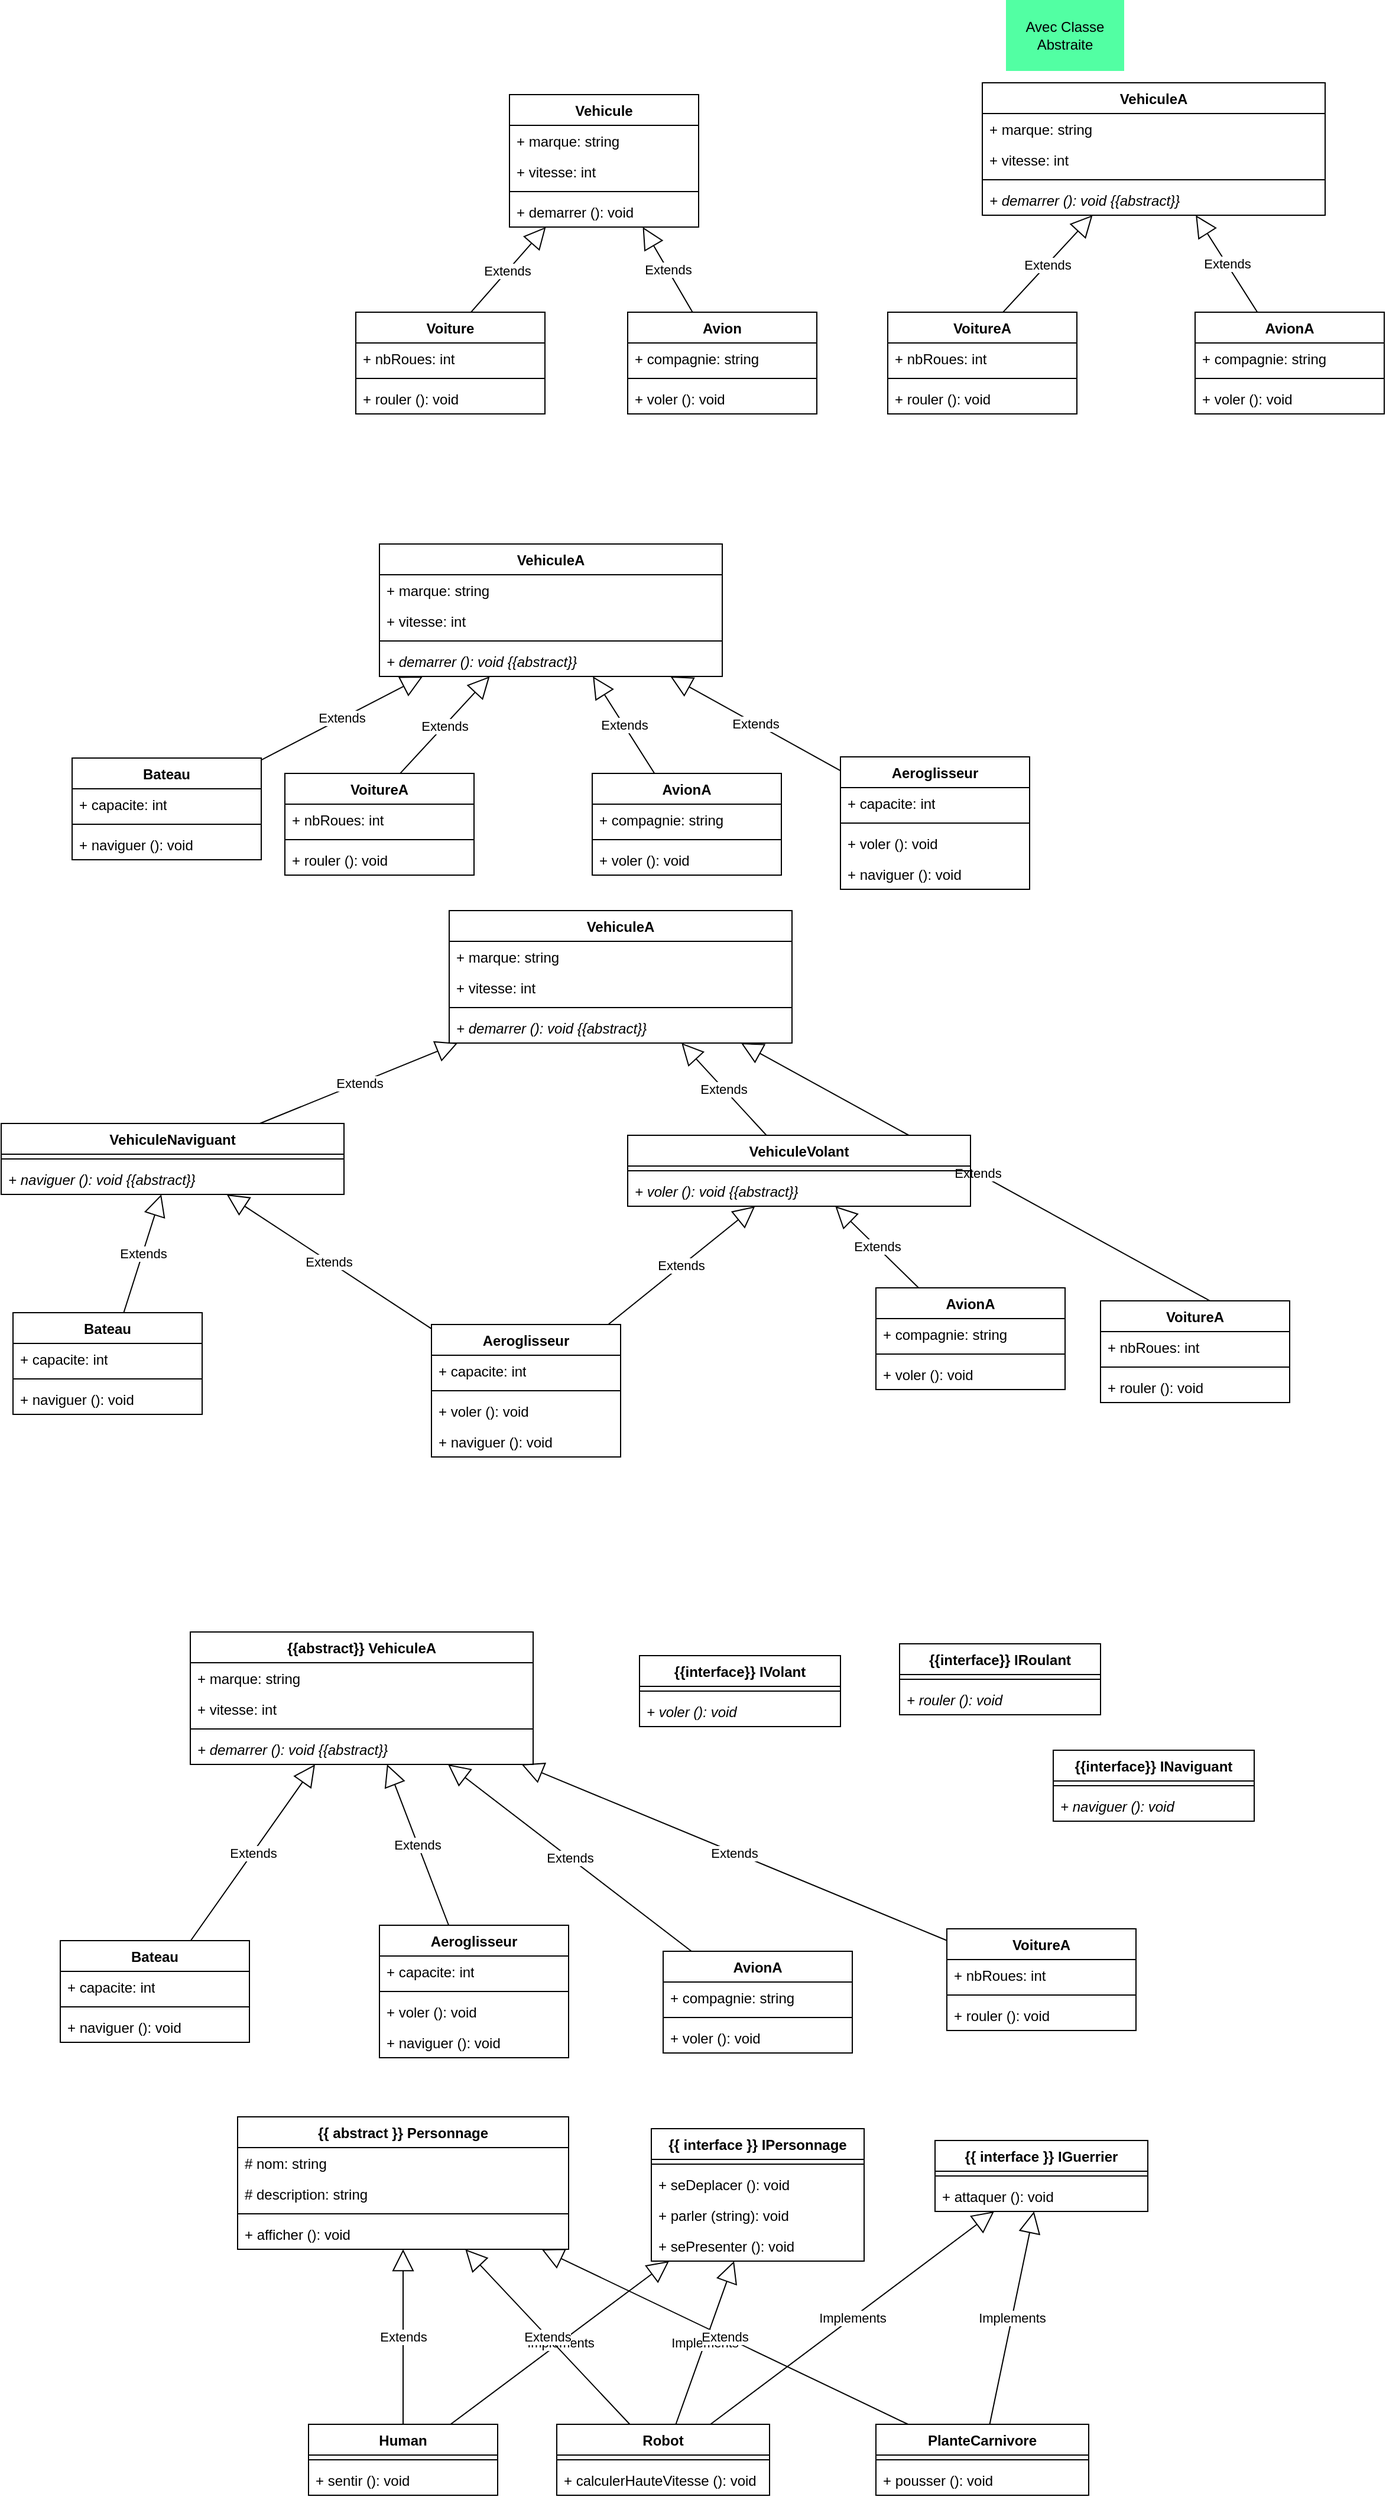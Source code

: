 <mxfile version="28.0.6">
  <diagram name="Page-1" id="kt9YlVjWpFSXIHvdSto-">
    <mxGraphModel dx="1536" dy="427" grid="1" gridSize="10" guides="1" tooltips="1" connect="1" arrows="1" fold="1" page="1" pageScale="1" pageWidth="827" pageHeight="1169" math="0" shadow="0">
      <root>
        <mxCell id="0" />
        <mxCell id="1" parent="0" />
        <mxCell id="r2b0HWgvFtkuAWB9tbZr-7" value="Vehicule" style="swimlane;fontStyle=1;align=center;verticalAlign=top;childLayout=stackLayout;horizontal=1;startSize=26;horizontalStack=0;resizeParent=1;resizeParentMax=0;resizeLast=0;collapsible=1;marginBottom=0;whiteSpace=wrap;html=1;" parent="1" vertex="1">
          <mxGeometry x="320" y="160" width="160" height="112" as="geometry" />
        </mxCell>
        <mxCell id="r2b0HWgvFtkuAWB9tbZr-8" value="+ marque: string" style="text;strokeColor=none;fillColor=none;align=left;verticalAlign=top;spacingLeft=4;spacingRight=4;overflow=hidden;rotatable=0;points=[[0,0.5],[1,0.5]];portConstraint=eastwest;whiteSpace=wrap;html=1;" parent="r2b0HWgvFtkuAWB9tbZr-7" vertex="1">
          <mxGeometry y="26" width="160" height="26" as="geometry" />
        </mxCell>
        <mxCell id="r2b0HWgvFtkuAWB9tbZr-9" value="+ vitesse: int" style="text;strokeColor=none;fillColor=none;align=left;verticalAlign=top;spacingLeft=4;spacingRight=4;overflow=hidden;rotatable=0;points=[[0,0.5],[1,0.5]];portConstraint=eastwest;whiteSpace=wrap;html=1;" parent="r2b0HWgvFtkuAWB9tbZr-7" vertex="1">
          <mxGeometry y="52" width="160" height="26" as="geometry" />
        </mxCell>
        <mxCell id="r2b0HWgvFtkuAWB9tbZr-10" value="" style="line;strokeWidth=1;fillColor=none;align=left;verticalAlign=middle;spacingTop=-1;spacingLeft=3;spacingRight=3;rotatable=0;labelPosition=right;points=[];portConstraint=eastwest;strokeColor=inherit;" parent="r2b0HWgvFtkuAWB9tbZr-7" vertex="1">
          <mxGeometry y="78" width="160" height="8" as="geometry" />
        </mxCell>
        <mxCell id="r2b0HWgvFtkuAWB9tbZr-11" value="+ demarrer (): void" style="text;strokeColor=none;fillColor=none;align=left;verticalAlign=top;spacingLeft=4;spacingRight=4;overflow=hidden;rotatable=0;points=[[0,0.5],[1,0.5]];portConstraint=eastwest;whiteSpace=wrap;html=1;" parent="r2b0HWgvFtkuAWB9tbZr-7" vertex="1">
          <mxGeometry y="86" width="160" height="26" as="geometry" />
        </mxCell>
        <mxCell id="r2b0HWgvFtkuAWB9tbZr-13" value="Extends" style="endArrow=block;endSize=16;endFill=0;html=1;rounded=0;exitX=0.599;exitY=0.021;exitDx=0;exitDy=0;exitPerimeter=0;" parent="1" source="r2b0HWgvFtkuAWB9tbZr-22" target="r2b0HWgvFtkuAWB9tbZr-7" edge="1">
          <mxGeometry width="160" relative="1" as="geometry">
            <mxPoint x="278.641" y="370.0" as="sourcePoint" />
            <mxPoint x="460" y="290" as="targetPoint" />
          </mxGeometry>
        </mxCell>
        <mxCell id="r2b0HWgvFtkuAWB9tbZr-14" value="Extends" style="endArrow=block;endSize=16;endFill=0;html=1;rounded=0;" parent="1" source="r2b0HWgvFtkuAWB9tbZr-27" target="r2b0HWgvFtkuAWB9tbZr-7" edge="1">
          <mxGeometry width="160" relative="1" as="geometry">
            <mxPoint x="492.065" y="370.0" as="sourcePoint" />
            <mxPoint x="400" y="290" as="targetPoint" />
          </mxGeometry>
        </mxCell>
        <mxCell id="r2b0HWgvFtkuAWB9tbZr-22" value="Voiture" style="swimlane;fontStyle=1;align=center;verticalAlign=top;childLayout=stackLayout;horizontal=1;startSize=26;horizontalStack=0;resizeParent=1;resizeParentMax=0;resizeLast=0;collapsible=1;marginBottom=0;whiteSpace=wrap;html=1;" parent="1" vertex="1">
          <mxGeometry x="190" y="344" width="160" height="86" as="geometry" />
        </mxCell>
        <mxCell id="r2b0HWgvFtkuAWB9tbZr-23" value="+ nbRoues: int" style="text;strokeColor=none;fillColor=none;align=left;verticalAlign=top;spacingLeft=4;spacingRight=4;overflow=hidden;rotatable=0;points=[[0,0.5],[1,0.5]];portConstraint=eastwest;whiteSpace=wrap;html=1;" parent="r2b0HWgvFtkuAWB9tbZr-22" vertex="1">
          <mxGeometry y="26" width="160" height="26" as="geometry" />
        </mxCell>
        <mxCell id="r2b0HWgvFtkuAWB9tbZr-25" value="" style="line;strokeWidth=1;fillColor=none;align=left;verticalAlign=middle;spacingTop=-1;spacingLeft=3;spacingRight=3;rotatable=0;labelPosition=right;points=[];portConstraint=eastwest;strokeColor=inherit;" parent="r2b0HWgvFtkuAWB9tbZr-22" vertex="1">
          <mxGeometry y="52" width="160" height="8" as="geometry" />
        </mxCell>
        <mxCell id="r2b0HWgvFtkuAWB9tbZr-26" value="+ rouler (): void" style="text;strokeColor=none;fillColor=none;align=left;verticalAlign=top;spacingLeft=4;spacingRight=4;overflow=hidden;rotatable=0;points=[[0,0.5],[1,0.5]];portConstraint=eastwest;whiteSpace=wrap;html=1;" parent="r2b0HWgvFtkuAWB9tbZr-22" vertex="1">
          <mxGeometry y="60" width="160" height="26" as="geometry" />
        </mxCell>
        <mxCell id="r2b0HWgvFtkuAWB9tbZr-27" value="Avion" style="swimlane;fontStyle=1;align=center;verticalAlign=top;childLayout=stackLayout;horizontal=1;startSize=26;horizontalStack=0;resizeParent=1;resizeParentMax=0;resizeLast=0;collapsible=1;marginBottom=0;whiteSpace=wrap;html=1;" parent="1" vertex="1">
          <mxGeometry x="420" y="344" width="160" height="86" as="geometry" />
        </mxCell>
        <mxCell id="r2b0HWgvFtkuAWB9tbZr-28" value="+ compagnie: string" style="text;strokeColor=none;fillColor=none;align=left;verticalAlign=top;spacingLeft=4;spacingRight=4;overflow=hidden;rotatable=0;points=[[0,0.5],[1,0.5]];portConstraint=eastwest;whiteSpace=wrap;html=1;" parent="r2b0HWgvFtkuAWB9tbZr-27" vertex="1">
          <mxGeometry y="26" width="160" height="26" as="geometry" />
        </mxCell>
        <mxCell id="r2b0HWgvFtkuAWB9tbZr-29" value="" style="line;strokeWidth=1;fillColor=none;align=left;verticalAlign=middle;spacingTop=-1;spacingLeft=3;spacingRight=3;rotatable=0;labelPosition=right;points=[];portConstraint=eastwest;strokeColor=inherit;" parent="r2b0HWgvFtkuAWB9tbZr-27" vertex="1">
          <mxGeometry y="52" width="160" height="8" as="geometry" />
        </mxCell>
        <mxCell id="r2b0HWgvFtkuAWB9tbZr-30" value="+ voler (): void" style="text;strokeColor=none;fillColor=none;align=left;verticalAlign=top;spacingLeft=4;spacingRight=4;overflow=hidden;rotatable=0;points=[[0,0.5],[1,0.5]];portConstraint=eastwest;whiteSpace=wrap;html=1;" parent="r2b0HWgvFtkuAWB9tbZr-27" vertex="1">
          <mxGeometry y="60" width="160" height="26" as="geometry" />
        </mxCell>
        <mxCell id="2" value="VehiculeA&lt;br&gt;" style="swimlane;fontStyle=1;align=center;verticalAlign=top;childLayout=stackLayout;horizontal=1;startSize=26;horizontalStack=0;resizeParent=1;resizeParentMax=0;resizeLast=0;collapsible=1;marginBottom=0;whiteSpace=wrap;html=1;" parent="1" vertex="1">
          <mxGeometry x="720" y="150" width="290" height="112" as="geometry" />
        </mxCell>
        <mxCell id="3" value="+ marque: string" style="text;strokeColor=none;fillColor=none;align=left;verticalAlign=top;spacingLeft=4;spacingRight=4;overflow=hidden;rotatable=0;points=[[0,0.5],[1,0.5]];portConstraint=eastwest;whiteSpace=wrap;html=1;" parent="2" vertex="1">
          <mxGeometry y="26" width="290" height="26" as="geometry" />
        </mxCell>
        <mxCell id="4" value="+ vitesse: int" style="text;strokeColor=none;fillColor=none;align=left;verticalAlign=top;spacingLeft=4;spacingRight=4;overflow=hidden;rotatable=0;points=[[0,0.5],[1,0.5]];portConstraint=eastwest;whiteSpace=wrap;html=1;" parent="2" vertex="1">
          <mxGeometry y="52" width="290" height="26" as="geometry" />
        </mxCell>
        <mxCell id="5" value="" style="line;strokeWidth=1;fillColor=none;align=left;verticalAlign=middle;spacingTop=-1;spacingLeft=3;spacingRight=3;rotatable=0;labelPosition=right;points=[];portConstraint=eastwest;strokeColor=inherit;" parent="2" vertex="1">
          <mxGeometry y="78" width="290" height="8" as="geometry" />
        </mxCell>
        <mxCell id="6" value="+ demarrer (): void {{abstract}}" style="text;strokeColor=none;fillColor=none;align=left;verticalAlign=top;spacingLeft=4;spacingRight=4;overflow=hidden;rotatable=0;points=[[0,0.5],[1,0.5]];portConstraint=eastwest;whiteSpace=wrap;html=1;fontStyle=2" parent="2" vertex="1">
          <mxGeometry y="86" width="290" height="26" as="geometry" />
        </mxCell>
        <mxCell id="7" value="Extends" style="endArrow=block;endSize=16;endFill=0;html=1;rounded=0;exitX=0.599;exitY=0.021;exitDx=0;exitDy=0;exitPerimeter=0;" parent="1" source="9" target="2" edge="1">
          <mxGeometry width="160" relative="1" as="geometry">
            <mxPoint x="688.641" y="390.0" as="sourcePoint" />
            <mxPoint x="870" y="310" as="targetPoint" />
          </mxGeometry>
        </mxCell>
        <mxCell id="8" value="Extends" style="endArrow=block;endSize=16;endFill=0;html=1;rounded=0;" parent="1" source="13" target="2" edge="1">
          <mxGeometry width="160" relative="1" as="geometry">
            <mxPoint x="902.065" y="390.0" as="sourcePoint" />
            <mxPoint x="810" y="310" as="targetPoint" />
          </mxGeometry>
        </mxCell>
        <mxCell id="9" value="VoitureA" style="swimlane;fontStyle=1;align=center;verticalAlign=top;childLayout=stackLayout;horizontal=1;startSize=26;horizontalStack=0;resizeParent=1;resizeParentMax=0;resizeLast=0;collapsible=1;marginBottom=0;whiteSpace=wrap;html=1;" parent="1" vertex="1">
          <mxGeometry x="640" y="344" width="160" height="86" as="geometry" />
        </mxCell>
        <mxCell id="10" value="+ nbRoues: int" style="text;strokeColor=none;fillColor=none;align=left;verticalAlign=top;spacingLeft=4;spacingRight=4;overflow=hidden;rotatable=0;points=[[0,0.5],[1,0.5]];portConstraint=eastwest;whiteSpace=wrap;html=1;" parent="9" vertex="1">
          <mxGeometry y="26" width="160" height="26" as="geometry" />
        </mxCell>
        <mxCell id="11" value="" style="line;strokeWidth=1;fillColor=none;align=left;verticalAlign=middle;spacingTop=-1;spacingLeft=3;spacingRight=3;rotatable=0;labelPosition=right;points=[];portConstraint=eastwest;strokeColor=inherit;" parent="9" vertex="1">
          <mxGeometry y="52" width="160" height="8" as="geometry" />
        </mxCell>
        <mxCell id="12" value="+ rouler (): void" style="text;strokeColor=none;fillColor=none;align=left;verticalAlign=top;spacingLeft=4;spacingRight=4;overflow=hidden;rotatable=0;points=[[0,0.5],[1,0.5]];portConstraint=eastwest;whiteSpace=wrap;html=1;" parent="9" vertex="1">
          <mxGeometry y="60" width="160" height="26" as="geometry" />
        </mxCell>
        <mxCell id="13" value="AvionA" style="swimlane;fontStyle=1;align=center;verticalAlign=top;childLayout=stackLayout;horizontal=1;startSize=26;horizontalStack=0;resizeParent=1;resizeParentMax=0;resizeLast=0;collapsible=1;marginBottom=0;whiteSpace=wrap;html=1;" parent="1" vertex="1">
          <mxGeometry x="900" y="344" width="160" height="86" as="geometry" />
        </mxCell>
        <mxCell id="14" value="+ compagnie: string" style="text;strokeColor=none;fillColor=none;align=left;verticalAlign=top;spacingLeft=4;spacingRight=4;overflow=hidden;rotatable=0;points=[[0,0.5],[1,0.5]];portConstraint=eastwest;whiteSpace=wrap;html=1;" parent="13" vertex="1">
          <mxGeometry y="26" width="160" height="26" as="geometry" />
        </mxCell>
        <mxCell id="15" value="" style="line;strokeWidth=1;fillColor=none;align=left;verticalAlign=middle;spacingTop=-1;spacingLeft=3;spacingRight=3;rotatable=0;labelPosition=right;points=[];portConstraint=eastwest;strokeColor=inherit;" parent="13" vertex="1">
          <mxGeometry y="52" width="160" height="8" as="geometry" />
        </mxCell>
        <mxCell id="16" value="+ voler (): void" style="text;strokeColor=none;fillColor=none;align=left;verticalAlign=top;spacingLeft=4;spacingRight=4;overflow=hidden;rotatable=0;points=[[0,0.5],[1,0.5]];portConstraint=eastwest;whiteSpace=wrap;html=1;" parent="13" vertex="1">
          <mxGeometry y="60" width="160" height="26" as="geometry" />
        </mxCell>
        <mxCell id="17" value="Avec Classe Abstraite" style="text;html=1;strokeColor=none;fillColor=#52FFA3;align=center;verticalAlign=middle;whiteSpace=wrap;rounded=0;" parent="1" vertex="1">
          <mxGeometry x="740" y="80" width="100" height="60" as="geometry" />
        </mxCell>
        <mxCell id="qhCREGFaOSZnYfBBAzlw-17" value="VehiculeA&lt;br&gt;" style="swimlane;fontStyle=1;align=center;verticalAlign=top;childLayout=stackLayout;horizontal=1;startSize=26;horizontalStack=0;resizeParent=1;resizeParentMax=0;resizeLast=0;collapsible=1;marginBottom=0;whiteSpace=wrap;html=1;" parent="1" vertex="1">
          <mxGeometry x="210" y="540" width="290" height="112" as="geometry" />
        </mxCell>
        <mxCell id="qhCREGFaOSZnYfBBAzlw-18" value="+ marque: string" style="text;strokeColor=none;fillColor=none;align=left;verticalAlign=top;spacingLeft=4;spacingRight=4;overflow=hidden;rotatable=0;points=[[0,0.5],[1,0.5]];portConstraint=eastwest;whiteSpace=wrap;html=1;" parent="qhCREGFaOSZnYfBBAzlw-17" vertex="1">
          <mxGeometry y="26" width="290" height="26" as="geometry" />
        </mxCell>
        <mxCell id="qhCREGFaOSZnYfBBAzlw-19" value="+ vitesse: int" style="text;strokeColor=none;fillColor=none;align=left;verticalAlign=top;spacingLeft=4;spacingRight=4;overflow=hidden;rotatable=0;points=[[0,0.5],[1,0.5]];portConstraint=eastwest;whiteSpace=wrap;html=1;" parent="qhCREGFaOSZnYfBBAzlw-17" vertex="1">
          <mxGeometry y="52" width="290" height="26" as="geometry" />
        </mxCell>
        <mxCell id="qhCREGFaOSZnYfBBAzlw-20" value="" style="line;strokeWidth=1;fillColor=none;align=left;verticalAlign=middle;spacingTop=-1;spacingLeft=3;spacingRight=3;rotatable=0;labelPosition=right;points=[];portConstraint=eastwest;strokeColor=inherit;" parent="qhCREGFaOSZnYfBBAzlw-17" vertex="1">
          <mxGeometry y="78" width="290" height="8" as="geometry" />
        </mxCell>
        <mxCell id="qhCREGFaOSZnYfBBAzlw-21" value="+ demarrer (): void {{abstract}}" style="text;strokeColor=none;fillColor=none;align=left;verticalAlign=top;spacingLeft=4;spacingRight=4;overflow=hidden;rotatable=0;points=[[0,0.5],[1,0.5]];portConstraint=eastwest;whiteSpace=wrap;html=1;fontStyle=2" parent="qhCREGFaOSZnYfBBAzlw-17" vertex="1">
          <mxGeometry y="86" width="290" height="26" as="geometry" />
        </mxCell>
        <mxCell id="qhCREGFaOSZnYfBBAzlw-22" value="Extends" style="endArrow=block;endSize=16;endFill=0;html=1;rounded=0;exitX=0.599;exitY=0.021;exitDx=0;exitDy=0;exitPerimeter=0;" parent="1" source="qhCREGFaOSZnYfBBAzlw-24" target="qhCREGFaOSZnYfBBAzlw-17" edge="1">
          <mxGeometry width="160" relative="1" as="geometry">
            <mxPoint x="178.641" y="780.0" as="sourcePoint" />
            <mxPoint x="360" y="700" as="targetPoint" />
          </mxGeometry>
        </mxCell>
        <mxCell id="qhCREGFaOSZnYfBBAzlw-23" value="Extends" style="endArrow=block;endSize=16;endFill=0;html=1;rounded=0;" parent="1" source="qhCREGFaOSZnYfBBAzlw-28" target="qhCREGFaOSZnYfBBAzlw-17" edge="1">
          <mxGeometry width="160" relative="1" as="geometry">
            <mxPoint x="392.065" y="780.0" as="sourcePoint" />
            <mxPoint x="300" y="700" as="targetPoint" />
          </mxGeometry>
        </mxCell>
        <mxCell id="qhCREGFaOSZnYfBBAzlw-24" value="VoitureA" style="swimlane;fontStyle=1;align=center;verticalAlign=top;childLayout=stackLayout;horizontal=1;startSize=26;horizontalStack=0;resizeParent=1;resizeParentMax=0;resizeLast=0;collapsible=1;marginBottom=0;whiteSpace=wrap;html=1;" parent="1" vertex="1">
          <mxGeometry x="130" y="734" width="160" height="86" as="geometry" />
        </mxCell>
        <mxCell id="qhCREGFaOSZnYfBBAzlw-25" value="+ nbRoues: int" style="text;strokeColor=none;fillColor=none;align=left;verticalAlign=top;spacingLeft=4;spacingRight=4;overflow=hidden;rotatable=0;points=[[0,0.5],[1,0.5]];portConstraint=eastwest;whiteSpace=wrap;html=1;" parent="qhCREGFaOSZnYfBBAzlw-24" vertex="1">
          <mxGeometry y="26" width="160" height="26" as="geometry" />
        </mxCell>
        <mxCell id="qhCREGFaOSZnYfBBAzlw-26" value="" style="line;strokeWidth=1;fillColor=none;align=left;verticalAlign=middle;spacingTop=-1;spacingLeft=3;spacingRight=3;rotatable=0;labelPosition=right;points=[];portConstraint=eastwest;strokeColor=inherit;" parent="qhCREGFaOSZnYfBBAzlw-24" vertex="1">
          <mxGeometry y="52" width="160" height="8" as="geometry" />
        </mxCell>
        <mxCell id="qhCREGFaOSZnYfBBAzlw-27" value="+ rouler (): void" style="text;strokeColor=none;fillColor=none;align=left;verticalAlign=top;spacingLeft=4;spacingRight=4;overflow=hidden;rotatable=0;points=[[0,0.5],[1,0.5]];portConstraint=eastwest;whiteSpace=wrap;html=1;" parent="qhCREGFaOSZnYfBBAzlw-24" vertex="1">
          <mxGeometry y="60" width="160" height="26" as="geometry" />
        </mxCell>
        <mxCell id="qhCREGFaOSZnYfBBAzlw-28" value="AvionA" style="swimlane;fontStyle=1;align=center;verticalAlign=top;childLayout=stackLayout;horizontal=1;startSize=26;horizontalStack=0;resizeParent=1;resizeParentMax=0;resizeLast=0;collapsible=1;marginBottom=0;whiteSpace=wrap;html=1;" parent="1" vertex="1">
          <mxGeometry x="390" y="734" width="160" height="86" as="geometry" />
        </mxCell>
        <mxCell id="qhCREGFaOSZnYfBBAzlw-29" value="+ compagnie: string" style="text;strokeColor=none;fillColor=none;align=left;verticalAlign=top;spacingLeft=4;spacingRight=4;overflow=hidden;rotatable=0;points=[[0,0.5],[1,0.5]];portConstraint=eastwest;whiteSpace=wrap;html=1;" parent="qhCREGFaOSZnYfBBAzlw-28" vertex="1">
          <mxGeometry y="26" width="160" height="26" as="geometry" />
        </mxCell>
        <mxCell id="qhCREGFaOSZnYfBBAzlw-30" value="" style="line;strokeWidth=1;fillColor=none;align=left;verticalAlign=middle;spacingTop=-1;spacingLeft=3;spacingRight=3;rotatable=0;labelPosition=right;points=[];portConstraint=eastwest;strokeColor=inherit;" parent="qhCREGFaOSZnYfBBAzlw-28" vertex="1">
          <mxGeometry y="52" width="160" height="8" as="geometry" />
        </mxCell>
        <mxCell id="qhCREGFaOSZnYfBBAzlw-31" value="+ voler (): void" style="text;strokeColor=none;fillColor=none;align=left;verticalAlign=top;spacingLeft=4;spacingRight=4;overflow=hidden;rotatable=0;points=[[0,0.5],[1,0.5]];portConstraint=eastwest;whiteSpace=wrap;html=1;" parent="qhCREGFaOSZnYfBBAzlw-28" vertex="1">
          <mxGeometry y="60" width="160" height="26" as="geometry" />
        </mxCell>
        <mxCell id="qhCREGFaOSZnYfBBAzlw-33" value="Aeroglisseur" style="swimlane;fontStyle=1;align=center;verticalAlign=top;childLayout=stackLayout;horizontal=1;startSize=26;horizontalStack=0;resizeParent=1;resizeParentMax=0;resizeLast=0;collapsible=1;marginBottom=0;whiteSpace=wrap;html=1;" parent="1" vertex="1">
          <mxGeometry x="600" y="720" width="160" height="112" as="geometry" />
        </mxCell>
        <mxCell id="qhCREGFaOSZnYfBBAzlw-34" value="+ capacite: int" style="text;strokeColor=none;fillColor=none;align=left;verticalAlign=top;spacingLeft=4;spacingRight=4;overflow=hidden;rotatable=0;points=[[0,0.5],[1,0.5]];portConstraint=eastwest;whiteSpace=wrap;html=1;" parent="qhCREGFaOSZnYfBBAzlw-33" vertex="1">
          <mxGeometry y="26" width="160" height="26" as="geometry" />
        </mxCell>
        <mxCell id="qhCREGFaOSZnYfBBAzlw-35" value="" style="line;strokeWidth=1;fillColor=none;align=left;verticalAlign=middle;spacingTop=-1;spacingLeft=3;spacingRight=3;rotatable=0;labelPosition=right;points=[];portConstraint=eastwest;strokeColor=inherit;" parent="qhCREGFaOSZnYfBBAzlw-33" vertex="1">
          <mxGeometry y="52" width="160" height="8" as="geometry" />
        </mxCell>
        <mxCell id="qhCREGFaOSZnYfBBAzlw-36" value="+ voler (): void" style="text;strokeColor=none;fillColor=none;align=left;verticalAlign=top;spacingLeft=4;spacingRight=4;overflow=hidden;rotatable=0;points=[[0,0.5],[1,0.5]];portConstraint=eastwest;whiteSpace=wrap;html=1;" parent="qhCREGFaOSZnYfBBAzlw-33" vertex="1">
          <mxGeometry y="60" width="160" height="26" as="geometry" />
        </mxCell>
        <mxCell id="qhCREGFaOSZnYfBBAzlw-37" value="+ naviguer (): void" style="text;strokeColor=none;fillColor=none;align=left;verticalAlign=top;spacingLeft=4;spacingRight=4;overflow=hidden;rotatable=0;points=[[0,0.5],[1,0.5]];portConstraint=eastwest;whiteSpace=wrap;html=1;" parent="qhCREGFaOSZnYfBBAzlw-33" vertex="1">
          <mxGeometry y="86" width="160" height="26" as="geometry" />
        </mxCell>
        <mxCell id="qhCREGFaOSZnYfBBAzlw-38" value="Extends" style="endArrow=block;endSize=16;endFill=0;html=1;rounded=0;" parent="1" source="qhCREGFaOSZnYfBBAzlw-33" target="qhCREGFaOSZnYfBBAzlw-17" edge="1">
          <mxGeometry width="160" relative="1" as="geometry">
            <mxPoint x="453" y="744" as="sourcePoint" />
            <mxPoint x="401" y="662" as="targetPoint" />
          </mxGeometry>
        </mxCell>
        <mxCell id="qhCREGFaOSZnYfBBAzlw-39" value="Bateau" style="swimlane;fontStyle=1;align=center;verticalAlign=top;childLayout=stackLayout;horizontal=1;startSize=26;horizontalStack=0;resizeParent=1;resizeParentMax=0;resizeLast=0;collapsible=1;marginBottom=0;whiteSpace=wrap;html=1;" parent="1" vertex="1">
          <mxGeometry x="-50" y="721" width="160" height="86" as="geometry" />
        </mxCell>
        <mxCell id="qhCREGFaOSZnYfBBAzlw-40" value="+ capacite: int" style="text;strokeColor=none;fillColor=none;align=left;verticalAlign=top;spacingLeft=4;spacingRight=4;overflow=hidden;rotatable=0;points=[[0,0.5],[1,0.5]];portConstraint=eastwest;whiteSpace=wrap;html=1;" parent="qhCREGFaOSZnYfBBAzlw-39" vertex="1">
          <mxGeometry y="26" width="160" height="26" as="geometry" />
        </mxCell>
        <mxCell id="qhCREGFaOSZnYfBBAzlw-41" value="" style="line;strokeWidth=1;fillColor=none;align=left;verticalAlign=middle;spacingTop=-1;spacingLeft=3;spacingRight=3;rotatable=0;labelPosition=right;points=[];portConstraint=eastwest;strokeColor=inherit;" parent="qhCREGFaOSZnYfBBAzlw-39" vertex="1">
          <mxGeometry y="52" width="160" height="8" as="geometry" />
        </mxCell>
        <mxCell id="qhCREGFaOSZnYfBBAzlw-43" value="+ naviguer (): void" style="text;strokeColor=none;fillColor=none;align=left;verticalAlign=top;spacingLeft=4;spacingRight=4;overflow=hidden;rotatable=0;points=[[0,0.5],[1,0.5]];portConstraint=eastwest;whiteSpace=wrap;html=1;" parent="qhCREGFaOSZnYfBBAzlw-39" vertex="1">
          <mxGeometry y="60" width="160" height="26" as="geometry" />
        </mxCell>
        <mxCell id="qhCREGFaOSZnYfBBAzlw-44" value="Extends" style="endArrow=block;endSize=16;endFill=0;html=1;rounded=0;" parent="1" source="qhCREGFaOSZnYfBBAzlw-39" target="qhCREGFaOSZnYfBBAzlw-17" edge="1">
          <mxGeometry width="160" relative="1" as="geometry">
            <mxPoint x="236" y="746" as="sourcePoint" />
            <mxPoint x="313" y="662" as="targetPoint" />
          </mxGeometry>
        </mxCell>
        <mxCell id="qhCREGFaOSZnYfBBAzlw-45" value="VehiculeA&lt;br&gt;" style="swimlane;fontStyle=1;align=center;verticalAlign=top;childLayout=stackLayout;horizontal=1;startSize=26;horizontalStack=0;resizeParent=1;resizeParentMax=0;resizeLast=0;collapsible=1;marginBottom=0;whiteSpace=wrap;html=1;" parent="1" vertex="1">
          <mxGeometry x="269" y="850" width="290" height="112" as="geometry" />
        </mxCell>
        <mxCell id="qhCREGFaOSZnYfBBAzlw-46" value="+ marque: string" style="text;strokeColor=none;fillColor=none;align=left;verticalAlign=top;spacingLeft=4;spacingRight=4;overflow=hidden;rotatable=0;points=[[0,0.5],[1,0.5]];portConstraint=eastwest;whiteSpace=wrap;html=1;" parent="qhCREGFaOSZnYfBBAzlw-45" vertex="1">
          <mxGeometry y="26" width="290" height="26" as="geometry" />
        </mxCell>
        <mxCell id="qhCREGFaOSZnYfBBAzlw-47" value="+ vitesse: int" style="text;strokeColor=none;fillColor=none;align=left;verticalAlign=top;spacingLeft=4;spacingRight=4;overflow=hidden;rotatable=0;points=[[0,0.5],[1,0.5]];portConstraint=eastwest;whiteSpace=wrap;html=1;" parent="qhCREGFaOSZnYfBBAzlw-45" vertex="1">
          <mxGeometry y="52" width="290" height="26" as="geometry" />
        </mxCell>
        <mxCell id="qhCREGFaOSZnYfBBAzlw-48" value="" style="line;strokeWidth=1;fillColor=none;align=left;verticalAlign=middle;spacingTop=-1;spacingLeft=3;spacingRight=3;rotatable=0;labelPosition=right;points=[];portConstraint=eastwest;strokeColor=inherit;" parent="qhCREGFaOSZnYfBBAzlw-45" vertex="1">
          <mxGeometry y="78" width="290" height="8" as="geometry" />
        </mxCell>
        <mxCell id="qhCREGFaOSZnYfBBAzlw-49" value="+ demarrer (): void {{abstract}}" style="text;strokeColor=none;fillColor=none;align=left;verticalAlign=top;spacingLeft=4;spacingRight=4;overflow=hidden;rotatable=0;points=[[0,0.5],[1,0.5]];portConstraint=eastwest;whiteSpace=wrap;html=1;fontStyle=2" parent="qhCREGFaOSZnYfBBAzlw-45" vertex="1">
          <mxGeometry y="86" width="290" height="26" as="geometry" />
        </mxCell>
        <mxCell id="qhCREGFaOSZnYfBBAzlw-50" value="Extends" style="endArrow=block;endSize=16;endFill=0;html=1;rounded=0;exitX=0.599;exitY=0.021;exitDx=0;exitDy=0;exitPerimeter=0;" parent="1" source="qhCREGFaOSZnYfBBAzlw-52" target="qhCREGFaOSZnYfBBAzlw-45" edge="1">
          <mxGeometry width="160" relative="1" as="geometry">
            <mxPoint x="245.641" y="1210" as="sourcePoint" />
            <mxPoint x="560" y="1360" as="targetPoint" />
          </mxGeometry>
        </mxCell>
        <mxCell id="qhCREGFaOSZnYfBBAzlw-51" value="Extends" style="endArrow=block;endSize=16;endFill=0;html=1;rounded=0;" parent="1" source="qhCREGFaOSZnYfBBAzlw-56" target="qhCREGFaOSZnYfBBAzlw-71" edge="1">
          <mxGeometry width="160" relative="1" as="geometry">
            <mxPoint x="459.065" y="1210" as="sourcePoint" />
            <mxPoint x="480" y="1060" as="targetPoint" />
          </mxGeometry>
        </mxCell>
        <mxCell id="qhCREGFaOSZnYfBBAzlw-52" value="VoitureA" style="swimlane;fontStyle=1;align=center;verticalAlign=top;childLayout=stackLayout;horizontal=1;startSize=26;horizontalStack=0;resizeParent=1;resizeParentMax=0;resizeLast=0;collapsible=1;marginBottom=0;whiteSpace=wrap;html=1;" parent="1" vertex="1">
          <mxGeometry x="820" y="1180" width="160" height="86" as="geometry" />
        </mxCell>
        <mxCell id="qhCREGFaOSZnYfBBAzlw-53" value="+ nbRoues: int" style="text;strokeColor=none;fillColor=none;align=left;verticalAlign=top;spacingLeft=4;spacingRight=4;overflow=hidden;rotatable=0;points=[[0,0.5],[1,0.5]];portConstraint=eastwest;whiteSpace=wrap;html=1;" parent="qhCREGFaOSZnYfBBAzlw-52" vertex="1">
          <mxGeometry y="26" width="160" height="26" as="geometry" />
        </mxCell>
        <mxCell id="qhCREGFaOSZnYfBBAzlw-54" value="" style="line;strokeWidth=1;fillColor=none;align=left;verticalAlign=middle;spacingTop=-1;spacingLeft=3;spacingRight=3;rotatable=0;labelPosition=right;points=[];portConstraint=eastwest;strokeColor=inherit;" parent="qhCREGFaOSZnYfBBAzlw-52" vertex="1">
          <mxGeometry y="52" width="160" height="8" as="geometry" />
        </mxCell>
        <mxCell id="qhCREGFaOSZnYfBBAzlw-55" value="+ rouler (): void" style="text;strokeColor=none;fillColor=none;align=left;verticalAlign=top;spacingLeft=4;spacingRight=4;overflow=hidden;rotatable=0;points=[[0,0.5],[1,0.5]];portConstraint=eastwest;whiteSpace=wrap;html=1;" parent="qhCREGFaOSZnYfBBAzlw-52" vertex="1">
          <mxGeometry y="60" width="160" height="26" as="geometry" />
        </mxCell>
        <mxCell id="qhCREGFaOSZnYfBBAzlw-56" value="AvionA" style="swimlane;fontStyle=1;align=center;verticalAlign=top;childLayout=stackLayout;horizontal=1;startSize=26;horizontalStack=0;resizeParent=1;resizeParentMax=0;resizeLast=0;collapsible=1;marginBottom=0;whiteSpace=wrap;html=1;" parent="1" vertex="1">
          <mxGeometry x="630" y="1169" width="160" height="86" as="geometry" />
        </mxCell>
        <mxCell id="qhCREGFaOSZnYfBBAzlw-57" value="+ compagnie: string" style="text;strokeColor=none;fillColor=none;align=left;verticalAlign=top;spacingLeft=4;spacingRight=4;overflow=hidden;rotatable=0;points=[[0,0.5],[1,0.5]];portConstraint=eastwest;whiteSpace=wrap;html=1;" parent="qhCREGFaOSZnYfBBAzlw-56" vertex="1">
          <mxGeometry y="26" width="160" height="26" as="geometry" />
        </mxCell>
        <mxCell id="qhCREGFaOSZnYfBBAzlw-58" value="" style="line;strokeWidth=1;fillColor=none;align=left;verticalAlign=middle;spacingTop=-1;spacingLeft=3;spacingRight=3;rotatable=0;labelPosition=right;points=[];portConstraint=eastwest;strokeColor=inherit;" parent="qhCREGFaOSZnYfBBAzlw-56" vertex="1">
          <mxGeometry y="52" width="160" height="8" as="geometry" />
        </mxCell>
        <mxCell id="qhCREGFaOSZnYfBBAzlw-59" value="+ voler (): void" style="text;strokeColor=none;fillColor=none;align=left;verticalAlign=top;spacingLeft=4;spacingRight=4;overflow=hidden;rotatable=0;points=[[0,0.5],[1,0.5]];portConstraint=eastwest;whiteSpace=wrap;html=1;" parent="qhCREGFaOSZnYfBBAzlw-56" vertex="1">
          <mxGeometry y="60" width="160" height="26" as="geometry" />
        </mxCell>
        <mxCell id="qhCREGFaOSZnYfBBAzlw-60" value="Aeroglisseur" style="swimlane;fontStyle=1;align=center;verticalAlign=top;childLayout=stackLayout;horizontal=1;startSize=26;horizontalStack=0;resizeParent=1;resizeParentMax=0;resizeLast=0;collapsible=1;marginBottom=0;whiteSpace=wrap;html=1;" parent="1" vertex="1">
          <mxGeometry x="254" y="1200" width="160" height="112" as="geometry" />
        </mxCell>
        <mxCell id="qhCREGFaOSZnYfBBAzlw-61" value="+ capacite: int" style="text;strokeColor=none;fillColor=none;align=left;verticalAlign=top;spacingLeft=4;spacingRight=4;overflow=hidden;rotatable=0;points=[[0,0.5],[1,0.5]];portConstraint=eastwest;whiteSpace=wrap;html=1;" parent="qhCREGFaOSZnYfBBAzlw-60" vertex="1">
          <mxGeometry y="26" width="160" height="26" as="geometry" />
        </mxCell>
        <mxCell id="qhCREGFaOSZnYfBBAzlw-62" value="" style="line;strokeWidth=1;fillColor=none;align=left;verticalAlign=middle;spacingTop=-1;spacingLeft=3;spacingRight=3;rotatable=0;labelPosition=right;points=[];portConstraint=eastwest;strokeColor=inherit;" parent="qhCREGFaOSZnYfBBAzlw-60" vertex="1">
          <mxGeometry y="52" width="160" height="8" as="geometry" />
        </mxCell>
        <mxCell id="qhCREGFaOSZnYfBBAzlw-63" value="+ voler (): void" style="text;strokeColor=none;fillColor=none;align=left;verticalAlign=top;spacingLeft=4;spacingRight=4;overflow=hidden;rotatable=0;points=[[0,0.5],[1,0.5]];portConstraint=eastwest;whiteSpace=wrap;html=1;" parent="qhCREGFaOSZnYfBBAzlw-60" vertex="1">
          <mxGeometry y="60" width="160" height="26" as="geometry" />
        </mxCell>
        <mxCell id="qhCREGFaOSZnYfBBAzlw-64" value="+ naviguer (): void" style="text;strokeColor=none;fillColor=none;align=left;verticalAlign=top;spacingLeft=4;spacingRight=4;overflow=hidden;rotatable=0;points=[[0,0.5],[1,0.5]];portConstraint=eastwest;whiteSpace=wrap;html=1;" parent="qhCREGFaOSZnYfBBAzlw-60" vertex="1">
          <mxGeometry y="86" width="160" height="26" as="geometry" />
        </mxCell>
        <mxCell id="qhCREGFaOSZnYfBBAzlw-65" value="Extends" style="endArrow=block;endSize=16;endFill=0;html=1;rounded=0;" parent="1" source="qhCREGFaOSZnYfBBAzlw-60" target="qhCREGFaOSZnYfBBAzlw-71" edge="1">
          <mxGeometry width="160" relative="1" as="geometry">
            <mxPoint x="520" y="1174" as="sourcePoint" />
            <mxPoint x="350" y="1110" as="targetPoint" />
          </mxGeometry>
        </mxCell>
        <mxCell id="qhCREGFaOSZnYfBBAzlw-66" value="Bateau" style="swimlane;fontStyle=1;align=center;verticalAlign=top;childLayout=stackLayout;horizontal=1;startSize=26;horizontalStack=0;resizeParent=1;resizeParentMax=0;resizeLast=0;collapsible=1;marginBottom=0;whiteSpace=wrap;html=1;" parent="1" vertex="1">
          <mxGeometry x="-100" y="1190" width="160" height="86" as="geometry" />
        </mxCell>
        <mxCell id="qhCREGFaOSZnYfBBAzlw-67" value="+ capacite: int" style="text;strokeColor=none;fillColor=none;align=left;verticalAlign=top;spacingLeft=4;spacingRight=4;overflow=hidden;rotatable=0;points=[[0,0.5],[1,0.5]];portConstraint=eastwest;whiteSpace=wrap;html=1;" parent="qhCREGFaOSZnYfBBAzlw-66" vertex="1">
          <mxGeometry y="26" width="160" height="26" as="geometry" />
        </mxCell>
        <mxCell id="qhCREGFaOSZnYfBBAzlw-68" value="" style="line;strokeWidth=1;fillColor=none;align=left;verticalAlign=middle;spacingTop=-1;spacingLeft=3;spacingRight=3;rotatable=0;labelPosition=right;points=[];portConstraint=eastwest;strokeColor=inherit;" parent="qhCREGFaOSZnYfBBAzlw-66" vertex="1">
          <mxGeometry y="52" width="160" height="8" as="geometry" />
        </mxCell>
        <mxCell id="qhCREGFaOSZnYfBBAzlw-69" value="+ naviguer (): void" style="text;strokeColor=none;fillColor=none;align=left;verticalAlign=top;spacingLeft=4;spacingRight=4;overflow=hidden;rotatable=0;points=[[0,0.5],[1,0.5]];portConstraint=eastwest;whiteSpace=wrap;html=1;" parent="qhCREGFaOSZnYfBBAzlw-66" vertex="1">
          <mxGeometry y="60" width="160" height="26" as="geometry" />
        </mxCell>
        <mxCell id="qhCREGFaOSZnYfBBAzlw-70" value="Extends" style="endArrow=block;endSize=16;endFill=0;html=1;rounded=0;" parent="1" source="qhCREGFaOSZnYfBBAzlw-66" target="qhCREGFaOSZnYfBBAzlw-76" edge="1">
          <mxGeometry width="160" relative="1" as="geometry">
            <mxPoint x="303" y="1176" as="sourcePoint" />
            <mxPoint x="90" y="1070" as="targetPoint" />
          </mxGeometry>
        </mxCell>
        <mxCell id="qhCREGFaOSZnYfBBAzlw-71" value="VehiculeVolant" style="swimlane;fontStyle=1;align=center;verticalAlign=top;childLayout=stackLayout;horizontal=1;startSize=26;horizontalStack=0;resizeParent=1;resizeParentMax=0;resizeLast=0;collapsible=1;marginBottom=0;whiteSpace=wrap;html=1;" parent="1" vertex="1">
          <mxGeometry x="420" y="1040" width="290" height="60" as="geometry" />
        </mxCell>
        <mxCell id="qhCREGFaOSZnYfBBAzlw-74" value="" style="line;strokeWidth=1;fillColor=none;align=left;verticalAlign=middle;spacingTop=-1;spacingLeft=3;spacingRight=3;rotatable=0;labelPosition=right;points=[];portConstraint=eastwest;strokeColor=inherit;" parent="qhCREGFaOSZnYfBBAzlw-71" vertex="1">
          <mxGeometry y="26" width="290" height="8" as="geometry" />
        </mxCell>
        <mxCell id="qhCREGFaOSZnYfBBAzlw-75" value="+ voler (): void {{abstract}}" style="text;strokeColor=none;fillColor=none;align=left;verticalAlign=top;spacingLeft=4;spacingRight=4;overflow=hidden;rotatable=0;points=[[0,0.5],[1,0.5]];portConstraint=eastwest;whiteSpace=wrap;html=1;fontStyle=2" parent="qhCREGFaOSZnYfBBAzlw-71" vertex="1">
          <mxGeometry y="34" width="290" height="26" as="geometry" />
        </mxCell>
        <mxCell id="qhCREGFaOSZnYfBBAzlw-76" value="VehiculeNaviguant" style="swimlane;fontStyle=1;align=center;verticalAlign=top;childLayout=stackLayout;horizontal=1;startSize=26;horizontalStack=0;resizeParent=1;resizeParentMax=0;resizeLast=0;collapsible=1;marginBottom=0;whiteSpace=wrap;html=1;" parent="1" vertex="1">
          <mxGeometry x="-110" y="1030" width="290" height="60" as="geometry" />
        </mxCell>
        <mxCell id="qhCREGFaOSZnYfBBAzlw-77" value="" style="line;strokeWidth=1;fillColor=none;align=left;verticalAlign=middle;spacingTop=-1;spacingLeft=3;spacingRight=3;rotatable=0;labelPosition=right;points=[];portConstraint=eastwest;strokeColor=inherit;" parent="qhCREGFaOSZnYfBBAzlw-76" vertex="1">
          <mxGeometry y="26" width="290" height="8" as="geometry" />
        </mxCell>
        <mxCell id="qhCREGFaOSZnYfBBAzlw-78" value="+ naviguer (): void {{abstract}}" style="text;strokeColor=none;fillColor=none;align=left;verticalAlign=top;spacingLeft=4;spacingRight=4;overflow=hidden;rotatable=0;points=[[0,0.5],[1,0.5]];portConstraint=eastwest;whiteSpace=wrap;html=1;fontStyle=2" parent="qhCREGFaOSZnYfBBAzlw-76" vertex="1">
          <mxGeometry y="34" width="290" height="26" as="geometry" />
        </mxCell>
        <mxCell id="qhCREGFaOSZnYfBBAzlw-79" value="Extends" style="endArrow=block;endSize=16;endFill=0;html=1;rounded=0;" parent="1" source="qhCREGFaOSZnYfBBAzlw-71" target="qhCREGFaOSZnYfBBAzlw-45" edge="1">
          <mxGeometry width="160" relative="1" as="geometry">
            <mxPoint x="460" y="980" as="sourcePoint" />
            <mxPoint x="462" y="1070" as="targetPoint" />
          </mxGeometry>
        </mxCell>
        <mxCell id="qhCREGFaOSZnYfBBAzlw-80" value="Extends" style="endArrow=block;endSize=16;endFill=0;html=1;rounded=0;" parent="1" source="qhCREGFaOSZnYfBBAzlw-76" target="qhCREGFaOSZnYfBBAzlw-45" edge="1">
          <mxGeometry width="160" relative="1" as="geometry">
            <mxPoint x="547" y="1050" as="sourcePoint" />
            <mxPoint x="476" y="972" as="targetPoint" />
          </mxGeometry>
        </mxCell>
        <mxCell id="qhCREGFaOSZnYfBBAzlw-81" value="Extends" style="endArrow=block;endSize=16;endFill=0;html=1;rounded=0;" parent="1" source="qhCREGFaOSZnYfBBAzlw-60" target="qhCREGFaOSZnYfBBAzlw-76" edge="1">
          <mxGeometry width="160" relative="1" as="geometry">
            <mxPoint x="4" y="1200" as="sourcePoint" />
            <mxPoint x="35" y="1100" as="targetPoint" />
          </mxGeometry>
        </mxCell>
        <mxCell id="qhCREGFaOSZnYfBBAzlw-82" value="{{abstract}} VehiculeA" style="swimlane;fontStyle=1;align=center;verticalAlign=top;childLayout=stackLayout;horizontal=1;startSize=26;horizontalStack=0;resizeParent=1;resizeParentMax=0;resizeLast=0;collapsible=1;marginBottom=0;whiteSpace=wrap;html=1;" parent="1" vertex="1">
          <mxGeometry x="50" y="1460" width="290" height="112" as="geometry" />
        </mxCell>
        <mxCell id="qhCREGFaOSZnYfBBAzlw-83" value="+ marque: string" style="text;strokeColor=none;fillColor=none;align=left;verticalAlign=top;spacingLeft=4;spacingRight=4;overflow=hidden;rotatable=0;points=[[0,0.5],[1,0.5]];portConstraint=eastwest;whiteSpace=wrap;html=1;" parent="qhCREGFaOSZnYfBBAzlw-82" vertex="1">
          <mxGeometry y="26" width="290" height="26" as="geometry" />
        </mxCell>
        <mxCell id="qhCREGFaOSZnYfBBAzlw-84" value="+ vitesse: int" style="text;strokeColor=none;fillColor=none;align=left;verticalAlign=top;spacingLeft=4;spacingRight=4;overflow=hidden;rotatable=0;points=[[0,0.5],[1,0.5]];portConstraint=eastwest;whiteSpace=wrap;html=1;" parent="qhCREGFaOSZnYfBBAzlw-82" vertex="1">
          <mxGeometry y="52" width="290" height="26" as="geometry" />
        </mxCell>
        <mxCell id="qhCREGFaOSZnYfBBAzlw-85" value="" style="line;strokeWidth=1;fillColor=none;align=left;verticalAlign=middle;spacingTop=-1;spacingLeft=3;spacingRight=3;rotatable=0;labelPosition=right;points=[];portConstraint=eastwest;strokeColor=inherit;" parent="qhCREGFaOSZnYfBBAzlw-82" vertex="1">
          <mxGeometry y="78" width="290" height="8" as="geometry" />
        </mxCell>
        <mxCell id="qhCREGFaOSZnYfBBAzlw-86" value="+ demarrer (): void {{abstract}}" style="text;strokeColor=none;fillColor=none;align=left;verticalAlign=top;spacingLeft=4;spacingRight=4;overflow=hidden;rotatable=0;points=[[0,0.5],[1,0.5]];portConstraint=eastwest;whiteSpace=wrap;html=1;fontStyle=2" parent="qhCREGFaOSZnYfBBAzlw-82" vertex="1">
          <mxGeometry y="86" width="290" height="26" as="geometry" />
        </mxCell>
        <mxCell id="qhCREGFaOSZnYfBBAzlw-87" value="VoitureA" style="swimlane;fontStyle=1;align=center;verticalAlign=top;childLayout=stackLayout;horizontal=1;startSize=26;horizontalStack=0;resizeParent=1;resizeParentMax=0;resizeLast=0;collapsible=1;marginBottom=0;whiteSpace=wrap;html=1;" parent="1" vertex="1">
          <mxGeometry x="690" y="1711" width="160" height="86" as="geometry" />
        </mxCell>
        <mxCell id="qhCREGFaOSZnYfBBAzlw-88" value="+ nbRoues: int" style="text;strokeColor=none;fillColor=none;align=left;verticalAlign=top;spacingLeft=4;spacingRight=4;overflow=hidden;rotatable=0;points=[[0,0.5],[1,0.5]];portConstraint=eastwest;whiteSpace=wrap;html=1;" parent="qhCREGFaOSZnYfBBAzlw-87" vertex="1">
          <mxGeometry y="26" width="160" height="26" as="geometry" />
        </mxCell>
        <mxCell id="qhCREGFaOSZnYfBBAzlw-89" value="" style="line;strokeWidth=1;fillColor=none;align=left;verticalAlign=middle;spacingTop=-1;spacingLeft=3;spacingRight=3;rotatable=0;labelPosition=right;points=[];portConstraint=eastwest;strokeColor=inherit;" parent="qhCREGFaOSZnYfBBAzlw-87" vertex="1">
          <mxGeometry y="52" width="160" height="8" as="geometry" />
        </mxCell>
        <mxCell id="qhCREGFaOSZnYfBBAzlw-90" value="+ rouler (): void" style="text;strokeColor=none;fillColor=none;align=left;verticalAlign=top;spacingLeft=4;spacingRight=4;overflow=hidden;rotatable=0;points=[[0,0.5],[1,0.5]];portConstraint=eastwest;whiteSpace=wrap;html=1;" parent="qhCREGFaOSZnYfBBAzlw-87" vertex="1">
          <mxGeometry y="60" width="160" height="26" as="geometry" />
        </mxCell>
        <mxCell id="qhCREGFaOSZnYfBBAzlw-91" value="AvionA" style="swimlane;fontStyle=1;align=center;verticalAlign=top;childLayout=stackLayout;horizontal=1;startSize=26;horizontalStack=0;resizeParent=1;resizeParentMax=0;resizeLast=0;collapsible=1;marginBottom=0;whiteSpace=wrap;html=1;" parent="1" vertex="1">
          <mxGeometry x="450" y="1730" width="160" height="86" as="geometry" />
        </mxCell>
        <mxCell id="qhCREGFaOSZnYfBBAzlw-92" value="+ compagnie: string" style="text;strokeColor=none;fillColor=none;align=left;verticalAlign=top;spacingLeft=4;spacingRight=4;overflow=hidden;rotatable=0;points=[[0,0.5],[1,0.5]];portConstraint=eastwest;whiteSpace=wrap;html=1;" parent="qhCREGFaOSZnYfBBAzlw-91" vertex="1">
          <mxGeometry y="26" width="160" height="26" as="geometry" />
        </mxCell>
        <mxCell id="qhCREGFaOSZnYfBBAzlw-93" value="" style="line;strokeWidth=1;fillColor=none;align=left;verticalAlign=middle;spacingTop=-1;spacingLeft=3;spacingRight=3;rotatable=0;labelPosition=right;points=[];portConstraint=eastwest;strokeColor=inherit;" parent="qhCREGFaOSZnYfBBAzlw-91" vertex="1">
          <mxGeometry y="52" width="160" height="8" as="geometry" />
        </mxCell>
        <mxCell id="qhCREGFaOSZnYfBBAzlw-94" value="+ voler (): void" style="text;strokeColor=none;fillColor=none;align=left;verticalAlign=top;spacingLeft=4;spacingRight=4;overflow=hidden;rotatable=0;points=[[0,0.5],[1,0.5]];portConstraint=eastwest;whiteSpace=wrap;html=1;" parent="qhCREGFaOSZnYfBBAzlw-91" vertex="1">
          <mxGeometry y="60" width="160" height="26" as="geometry" />
        </mxCell>
        <mxCell id="qhCREGFaOSZnYfBBAzlw-95" value="Aeroglisseur" style="swimlane;fontStyle=1;align=center;verticalAlign=top;childLayout=stackLayout;horizontal=1;startSize=26;horizontalStack=0;resizeParent=1;resizeParentMax=0;resizeLast=0;collapsible=1;marginBottom=0;whiteSpace=wrap;html=1;" parent="1" vertex="1">
          <mxGeometry x="210" y="1708" width="160" height="112" as="geometry" />
        </mxCell>
        <mxCell id="qhCREGFaOSZnYfBBAzlw-96" value="+ capacite: int" style="text;strokeColor=none;fillColor=none;align=left;verticalAlign=top;spacingLeft=4;spacingRight=4;overflow=hidden;rotatable=0;points=[[0,0.5],[1,0.5]];portConstraint=eastwest;whiteSpace=wrap;html=1;" parent="qhCREGFaOSZnYfBBAzlw-95" vertex="1">
          <mxGeometry y="26" width="160" height="26" as="geometry" />
        </mxCell>
        <mxCell id="qhCREGFaOSZnYfBBAzlw-97" value="" style="line;strokeWidth=1;fillColor=none;align=left;verticalAlign=middle;spacingTop=-1;spacingLeft=3;spacingRight=3;rotatable=0;labelPosition=right;points=[];portConstraint=eastwest;strokeColor=inherit;" parent="qhCREGFaOSZnYfBBAzlw-95" vertex="1">
          <mxGeometry y="52" width="160" height="8" as="geometry" />
        </mxCell>
        <mxCell id="qhCREGFaOSZnYfBBAzlw-98" value="+ voler (): void" style="text;strokeColor=none;fillColor=none;align=left;verticalAlign=top;spacingLeft=4;spacingRight=4;overflow=hidden;rotatable=0;points=[[0,0.5],[1,0.5]];portConstraint=eastwest;whiteSpace=wrap;html=1;" parent="qhCREGFaOSZnYfBBAzlw-95" vertex="1">
          <mxGeometry y="60" width="160" height="26" as="geometry" />
        </mxCell>
        <mxCell id="qhCREGFaOSZnYfBBAzlw-99" value="+ naviguer (): void" style="text;strokeColor=none;fillColor=none;align=left;verticalAlign=top;spacingLeft=4;spacingRight=4;overflow=hidden;rotatable=0;points=[[0,0.5],[1,0.5]];portConstraint=eastwest;whiteSpace=wrap;html=1;" parent="qhCREGFaOSZnYfBBAzlw-95" vertex="1">
          <mxGeometry y="86" width="160" height="26" as="geometry" />
        </mxCell>
        <mxCell id="qhCREGFaOSZnYfBBAzlw-100" value="Bateau" style="swimlane;fontStyle=1;align=center;verticalAlign=top;childLayout=stackLayout;horizontal=1;startSize=26;horizontalStack=0;resizeParent=1;resizeParentMax=0;resizeLast=0;collapsible=1;marginBottom=0;whiteSpace=wrap;html=1;" parent="1" vertex="1">
          <mxGeometry x="-60" y="1721" width="160" height="86" as="geometry" />
        </mxCell>
        <mxCell id="qhCREGFaOSZnYfBBAzlw-101" value="+ capacite: int" style="text;strokeColor=none;fillColor=none;align=left;verticalAlign=top;spacingLeft=4;spacingRight=4;overflow=hidden;rotatable=0;points=[[0,0.5],[1,0.5]];portConstraint=eastwest;whiteSpace=wrap;html=1;" parent="qhCREGFaOSZnYfBBAzlw-100" vertex="1">
          <mxGeometry y="26" width="160" height="26" as="geometry" />
        </mxCell>
        <mxCell id="qhCREGFaOSZnYfBBAzlw-102" value="" style="line;strokeWidth=1;fillColor=none;align=left;verticalAlign=middle;spacingTop=-1;spacingLeft=3;spacingRight=3;rotatable=0;labelPosition=right;points=[];portConstraint=eastwest;strokeColor=inherit;" parent="qhCREGFaOSZnYfBBAzlw-100" vertex="1">
          <mxGeometry y="52" width="160" height="8" as="geometry" />
        </mxCell>
        <mxCell id="qhCREGFaOSZnYfBBAzlw-103" value="+ naviguer (): void" style="text;strokeColor=none;fillColor=none;align=left;verticalAlign=top;spacingLeft=4;spacingRight=4;overflow=hidden;rotatable=0;points=[[0,0.5],[1,0.5]];portConstraint=eastwest;whiteSpace=wrap;html=1;" parent="qhCREGFaOSZnYfBBAzlw-100" vertex="1">
          <mxGeometry y="60" width="160" height="26" as="geometry" />
        </mxCell>
        <mxCell id="qhCREGFaOSZnYfBBAzlw-104" value="Extends" style="endArrow=block;endSize=16;endFill=0;html=1;rounded=0;" parent="1" source="qhCREGFaOSZnYfBBAzlw-100" target="qhCREGFaOSZnYfBBAzlw-82" edge="1">
          <mxGeometry width="160" relative="1" as="geometry">
            <mxPoint y="1680" as="sourcePoint" />
            <mxPoint x="124" y="1580" as="targetPoint" />
          </mxGeometry>
        </mxCell>
        <mxCell id="qhCREGFaOSZnYfBBAzlw-105" value="Extends" style="endArrow=block;endSize=16;endFill=0;html=1;rounded=0;" parent="1" source="qhCREGFaOSZnYfBBAzlw-95" target="qhCREGFaOSZnYfBBAzlw-82" edge="1">
          <mxGeometry width="160" relative="1" as="geometry">
            <mxPoint x="81" y="1731" as="sourcePoint" />
            <mxPoint x="269" y="1572" as="targetPoint" />
          </mxGeometry>
        </mxCell>
        <mxCell id="qhCREGFaOSZnYfBBAzlw-106" value="Extends" style="endArrow=block;endSize=16;endFill=0;html=1;rounded=0;" parent="1" source="qhCREGFaOSZnYfBBAzlw-91" target="qhCREGFaOSZnYfBBAzlw-82" edge="1">
          <mxGeometry width="160" relative="1" as="geometry">
            <mxPoint x="358" y="1718" as="sourcePoint" />
            <mxPoint x="342" y="1572" as="targetPoint" />
          </mxGeometry>
        </mxCell>
        <mxCell id="qhCREGFaOSZnYfBBAzlw-107" value="Extends" style="endArrow=block;endSize=16;endFill=0;html=1;rounded=0;" parent="1" source="qhCREGFaOSZnYfBBAzlw-87" target="qhCREGFaOSZnYfBBAzlw-82" edge="1">
          <mxGeometry width="160" relative="1" as="geometry">
            <mxPoint x="780" y="1720" as="sourcePoint" />
            <mxPoint x="396" y="1572" as="targetPoint" />
          </mxGeometry>
        </mxCell>
        <mxCell id="qhCREGFaOSZnYfBBAzlw-108" value="{{interface}} IVolant" style="swimlane;fontStyle=1;align=center;verticalAlign=top;childLayout=stackLayout;horizontal=1;startSize=26;horizontalStack=0;resizeParent=1;resizeParentMax=0;resizeLast=0;collapsible=1;marginBottom=0;whiteSpace=wrap;html=1;" parent="1" vertex="1">
          <mxGeometry x="430" y="1480" width="170" height="60" as="geometry" />
        </mxCell>
        <mxCell id="qhCREGFaOSZnYfBBAzlw-111" value="" style="line;strokeWidth=1;fillColor=none;align=left;verticalAlign=middle;spacingTop=-1;spacingLeft=3;spacingRight=3;rotatable=0;labelPosition=right;points=[];portConstraint=eastwest;strokeColor=inherit;" parent="qhCREGFaOSZnYfBBAzlw-108" vertex="1">
          <mxGeometry y="26" width="170" height="8" as="geometry" />
        </mxCell>
        <mxCell id="qhCREGFaOSZnYfBBAzlw-112" value="+ voler (): void&amp;nbsp;" style="text;strokeColor=none;fillColor=none;align=left;verticalAlign=top;spacingLeft=4;spacingRight=4;overflow=hidden;rotatable=0;points=[[0,0.5],[1,0.5]];portConstraint=eastwest;whiteSpace=wrap;html=1;fontStyle=2" parent="qhCREGFaOSZnYfBBAzlw-108" vertex="1">
          <mxGeometry y="34" width="170" height="26" as="geometry" />
        </mxCell>
        <mxCell id="qhCREGFaOSZnYfBBAzlw-113" value="{{interface}} IRoulant" style="swimlane;fontStyle=1;align=center;verticalAlign=top;childLayout=stackLayout;horizontal=1;startSize=26;horizontalStack=0;resizeParent=1;resizeParentMax=0;resizeLast=0;collapsible=1;marginBottom=0;whiteSpace=wrap;html=1;" parent="1" vertex="1">
          <mxGeometry x="650" y="1470" width="170" height="60" as="geometry" />
        </mxCell>
        <mxCell id="qhCREGFaOSZnYfBBAzlw-114" value="" style="line;strokeWidth=1;fillColor=none;align=left;verticalAlign=middle;spacingTop=-1;spacingLeft=3;spacingRight=3;rotatable=0;labelPosition=right;points=[];portConstraint=eastwest;strokeColor=inherit;" parent="qhCREGFaOSZnYfBBAzlw-113" vertex="1">
          <mxGeometry y="26" width="170" height="8" as="geometry" />
        </mxCell>
        <mxCell id="qhCREGFaOSZnYfBBAzlw-115" value="+ rouler (): void&amp;nbsp;" style="text;strokeColor=none;fillColor=none;align=left;verticalAlign=top;spacingLeft=4;spacingRight=4;overflow=hidden;rotatable=0;points=[[0,0.5],[1,0.5]];portConstraint=eastwest;whiteSpace=wrap;html=1;fontStyle=2" parent="qhCREGFaOSZnYfBBAzlw-113" vertex="1">
          <mxGeometry y="34" width="170" height="26" as="geometry" />
        </mxCell>
        <mxCell id="qhCREGFaOSZnYfBBAzlw-116" value="{{interface}} INaviguant" style="swimlane;fontStyle=1;align=center;verticalAlign=top;childLayout=stackLayout;horizontal=1;startSize=26;horizontalStack=0;resizeParent=1;resizeParentMax=0;resizeLast=0;collapsible=1;marginBottom=0;whiteSpace=wrap;html=1;" parent="1" vertex="1">
          <mxGeometry x="780" y="1560" width="170" height="60" as="geometry" />
        </mxCell>
        <mxCell id="qhCREGFaOSZnYfBBAzlw-117" value="" style="line;strokeWidth=1;fillColor=none;align=left;verticalAlign=middle;spacingTop=-1;spacingLeft=3;spacingRight=3;rotatable=0;labelPosition=right;points=[];portConstraint=eastwest;strokeColor=inherit;" parent="qhCREGFaOSZnYfBBAzlw-116" vertex="1">
          <mxGeometry y="26" width="170" height="8" as="geometry" />
        </mxCell>
        <mxCell id="qhCREGFaOSZnYfBBAzlw-118" value="+ naviguer (): void&amp;nbsp;" style="text;strokeColor=none;fillColor=none;align=left;verticalAlign=top;spacingLeft=4;spacingRight=4;overflow=hidden;rotatable=0;points=[[0,0.5],[1,0.5]];portConstraint=eastwest;whiteSpace=wrap;html=1;fontStyle=2" parent="qhCREGFaOSZnYfBBAzlw-116" vertex="1">
          <mxGeometry y="34" width="170" height="26" as="geometry" />
        </mxCell>
        <mxCell id="18" value="Human" style="swimlane;fontStyle=1;align=center;verticalAlign=top;childLayout=stackLayout;horizontal=1;startSize=26;horizontalStack=0;resizeParent=1;resizeParentMax=0;resizeLast=0;collapsible=1;marginBottom=0;whiteSpace=wrap;html=1;" parent="1" vertex="1">
          <mxGeometry x="150" y="2130" width="160" height="60" as="geometry" />
        </mxCell>
        <mxCell id="20" value="" style="line;strokeWidth=1;fillColor=none;align=left;verticalAlign=middle;spacingTop=-1;spacingLeft=3;spacingRight=3;rotatable=0;labelPosition=right;points=[];portConstraint=eastwest;strokeColor=inherit;" parent="18" vertex="1">
          <mxGeometry y="26" width="160" height="8" as="geometry" />
        </mxCell>
        <mxCell id="21" value="+ sentir (): void" style="text;strokeColor=none;fillColor=none;align=left;verticalAlign=top;spacingLeft=4;spacingRight=4;overflow=hidden;rotatable=0;points=[[0,0.5],[1,0.5]];portConstraint=eastwest;whiteSpace=wrap;html=1;" parent="18" vertex="1">
          <mxGeometry y="34" width="160" height="26" as="geometry" />
        </mxCell>
        <mxCell id="22" value="Robot" style="swimlane;fontStyle=1;align=center;verticalAlign=top;childLayout=stackLayout;horizontal=1;startSize=26;horizontalStack=0;resizeParent=1;resizeParentMax=0;resizeLast=0;collapsible=1;marginBottom=0;whiteSpace=wrap;html=1;" parent="1" vertex="1">
          <mxGeometry x="360" y="2130" width="180" height="60" as="geometry" />
        </mxCell>
        <mxCell id="24" value="" style="line;strokeWidth=1;fillColor=none;align=left;verticalAlign=middle;spacingTop=-1;spacingLeft=3;spacingRight=3;rotatable=0;labelPosition=right;points=[];portConstraint=eastwest;strokeColor=inherit;" parent="22" vertex="1">
          <mxGeometry y="26" width="180" height="8" as="geometry" />
        </mxCell>
        <mxCell id="25" value="+ calculerHauteVitesse (): void" style="text;strokeColor=none;fillColor=none;align=left;verticalAlign=top;spacingLeft=4;spacingRight=4;overflow=hidden;rotatable=0;points=[[0,0.5],[1,0.5]];portConstraint=eastwest;whiteSpace=wrap;html=1;" parent="22" vertex="1">
          <mxGeometry y="34" width="180" height="26" as="geometry" />
        </mxCell>
        <mxCell id="26" value="{{ interface }} IPersonnage" style="swimlane;fontStyle=1;align=center;verticalAlign=top;childLayout=stackLayout;horizontal=1;startSize=26;horizontalStack=0;resizeParent=1;resizeParentMax=0;resizeLast=0;collapsible=1;marginBottom=0;whiteSpace=wrap;html=1;" parent="1" vertex="1">
          <mxGeometry x="440" y="1880" width="180" height="112" as="geometry" />
        </mxCell>
        <mxCell id="28" value="" style="line;strokeWidth=1;fillColor=none;align=left;verticalAlign=middle;spacingTop=-1;spacingLeft=3;spacingRight=3;rotatable=0;labelPosition=right;points=[];portConstraint=eastwest;strokeColor=inherit;" parent="26" vertex="1">
          <mxGeometry y="26" width="180" height="8" as="geometry" />
        </mxCell>
        <mxCell id="29" value="+ seDeplacer (): void" style="text;strokeColor=none;fillColor=none;align=left;verticalAlign=top;spacingLeft=4;spacingRight=4;overflow=hidden;rotatable=0;points=[[0,0.5],[1,0.5]];portConstraint=eastwest;whiteSpace=wrap;html=1;" parent="26" vertex="1">
          <mxGeometry y="34" width="180" height="26" as="geometry" />
        </mxCell>
        <mxCell id="30" value="+ parler (string): void" style="text;strokeColor=none;fillColor=none;align=left;verticalAlign=top;spacingLeft=4;spacingRight=4;overflow=hidden;rotatable=0;points=[[0,0.5],[1,0.5]];portConstraint=eastwest;whiteSpace=wrap;html=1;" parent="26" vertex="1">
          <mxGeometry y="60" width="180" height="26" as="geometry" />
        </mxCell>
        <mxCell id="bh4YlYYMqwWR_iJXfxUq-58" value="+ sePresenter (): void" style="text;strokeColor=none;fillColor=none;align=left;verticalAlign=top;spacingLeft=4;spacingRight=4;overflow=hidden;rotatable=0;points=[[0,0.5],[1,0.5]];portConstraint=eastwest;whiteSpace=wrap;html=1;" vertex="1" parent="26">
          <mxGeometry y="86" width="180" height="26" as="geometry" />
        </mxCell>
        <mxCell id="bh4YlYYMqwWR_iJXfxUq-30" value="Implements" style="endArrow=block;endSize=16;endFill=0;html=1;rounded=0;" edge="1" parent="1" source="18" target="26">
          <mxGeometry width="160" relative="1" as="geometry">
            <mxPoint x="210" y="1980" as="sourcePoint" />
            <mxPoint x="370" y="1980" as="targetPoint" />
          </mxGeometry>
        </mxCell>
        <mxCell id="bh4YlYYMqwWR_iJXfxUq-31" value="Implements" style="endArrow=block;endSize=16;endFill=0;html=1;rounded=0;" edge="1" parent="1" source="22" target="26">
          <mxGeometry width="160" relative="1" as="geometry">
            <mxPoint x="250" y="2114" as="sourcePoint" />
            <mxPoint x="370" y="2010" as="targetPoint" />
          </mxGeometry>
        </mxCell>
        <mxCell id="bh4YlYYMqwWR_iJXfxUq-38" value="{{ abstract }} Personnage" style="swimlane;fontStyle=1;align=center;verticalAlign=top;childLayout=stackLayout;horizontal=1;startSize=26;horizontalStack=0;resizeParent=1;resizeParentMax=0;resizeLast=0;collapsible=1;marginBottom=0;whiteSpace=wrap;html=1;" vertex="1" parent="1">
          <mxGeometry x="90" y="1870" width="280" height="112" as="geometry" />
        </mxCell>
        <mxCell id="bh4YlYYMqwWR_iJXfxUq-39" value="# nom: string" style="text;strokeColor=none;fillColor=none;align=left;verticalAlign=top;spacingLeft=4;spacingRight=4;overflow=hidden;rotatable=0;points=[[0,0.5],[1,0.5]];portConstraint=eastwest;whiteSpace=wrap;html=1;" vertex="1" parent="bh4YlYYMqwWR_iJXfxUq-38">
          <mxGeometry y="26" width="280" height="26" as="geometry" />
        </mxCell>
        <mxCell id="bh4YlYYMqwWR_iJXfxUq-40" value="# description: string" style="text;strokeColor=none;fillColor=none;align=left;verticalAlign=top;spacingLeft=4;spacingRight=4;overflow=hidden;rotatable=0;points=[[0,0.5],[1,0.5]];portConstraint=eastwest;whiteSpace=wrap;html=1;" vertex="1" parent="bh4YlYYMqwWR_iJXfxUq-38">
          <mxGeometry y="52" width="280" height="26" as="geometry" />
        </mxCell>
        <mxCell id="bh4YlYYMqwWR_iJXfxUq-41" value="" style="line;strokeWidth=1;fillColor=none;align=left;verticalAlign=middle;spacingTop=-1;spacingLeft=3;spacingRight=3;rotatable=0;labelPosition=right;points=[];portConstraint=eastwest;strokeColor=inherit;" vertex="1" parent="bh4YlYYMqwWR_iJXfxUq-38">
          <mxGeometry y="78" width="280" height="8" as="geometry" />
        </mxCell>
        <mxCell id="bh4YlYYMqwWR_iJXfxUq-42" value="+ afficher (): void" style="text;strokeColor=none;fillColor=none;align=left;verticalAlign=top;spacingLeft=4;spacingRight=4;overflow=hidden;rotatable=0;points=[[0,0.5],[1,0.5]];portConstraint=eastwest;whiteSpace=wrap;html=1;" vertex="1" parent="bh4YlYYMqwWR_iJXfxUq-38">
          <mxGeometry y="86" width="280" height="26" as="geometry" />
        </mxCell>
        <mxCell id="bh4YlYYMqwWR_iJXfxUq-43" value="Extends" style="endArrow=block;endSize=16;endFill=0;html=1;rounded=0;" edge="1" parent="1" source="18" target="bh4YlYYMqwWR_iJXfxUq-38">
          <mxGeometry width="160" relative="1" as="geometry">
            <mxPoint x="350" y="2151" as="sourcePoint" />
            <mxPoint x="589" y="2040" as="targetPoint" />
          </mxGeometry>
        </mxCell>
        <mxCell id="bh4YlYYMqwWR_iJXfxUq-44" value="Extends" style="endArrow=block;endSize=16;endFill=0;html=1;rounded=0;" edge="1" parent="1" source="22" target="bh4YlYYMqwWR_iJXfxUq-38">
          <mxGeometry width="160" relative="1" as="geometry">
            <mxPoint x="180" y="2164" as="sourcePoint" />
            <mxPoint x="245" y="2040" as="targetPoint" />
          </mxGeometry>
        </mxCell>
        <mxCell id="bh4YlYYMqwWR_iJXfxUq-52" value="{{ interface }} IGuerrier" style="swimlane;fontStyle=1;align=center;verticalAlign=top;childLayout=stackLayout;horizontal=1;startSize=26;horizontalStack=0;resizeParent=1;resizeParentMax=0;resizeLast=0;collapsible=1;marginBottom=0;whiteSpace=wrap;html=1;" vertex="1" parent="1">
          <mxGeometry x="680" y="1890" width="180" height="60" as="geometry" />
        </mxCell>
        <mxCell id="bh4YlYYMqwWR_iJXfxUq-53" value="" style="line;strokeWidth=1;fillColor=none;align=left;verticalAlign=middle;spacingTop=-1;spacingLeft=3;spacingRight=3;rotatable=0;labelPosition=right;points=[];portConstraint=eastwest;strokeColor=inherit;" vertex="1" parent="bh4YlYYMqwWR_iJXfxUq-52">
          <mxGeometry y="26" width="180" height="8" as="geometry" />
        </mxCell>
        <mxCell id="bh4YlYYMqwWR_iJXfxUq-54" value="+ attaquer (): void" style="text;strokeColor=none;fillColor=none;align=left;verticalAlign=top;spacingLeft=4;spacingRight=4;overflow=hidden;rotatable=0;points=[[0,0.5],[1,0.5]];portConstraint=eastwest;whiteSpace=wrap;html=1;" vertex="1" parent="bh4YlYYMqwWR_iJXfxUq-52">
          <mxGeometry y="34" width="180" height="26" as="geometry" />
        </mxCell>
        <mxCell id="bh4YlYYMqwWR_iJXfxUq-56" value="Implements" style="endArrow=block;endSize=16;endFill=0;html=1;rounded=0;" edge="1" parent="1" source="22" target="bh4YlYYMqwWR_iJXfxUq-52">
          <mxGeometry width="160" relative="1" as="geometry">
            <mxPoint x="550" y="2134" as="sourcePoint" />
            <mxPoint x="560" y="1970" as="targetPoint" />
          </mxGeometry>
        </mxCell>
        <mxCell id="bh4YlYYMqwWR_iJXfxUq-59" value="PlanteCarnivore" style="swimlane;fontStyle=1;align=center;verticalAlign=top;childLayout=stackLayout;horizontal=1;startSize=26;horizontalStack=0;resizeParent=1;resizeParentMax=0;resizeLast=0;collapsible=1;marginBottom=0;whiteSpace=wrap;html=1;" vertex="1" parent="1">
          <mxGeometry x="630" y="2130" width="180" height="60" as="geometry" />
        </mxCell>
        <mxCell id="bh4YlYYMqwWR_iJXfxUq-60" value="" style="line;strokeWidth=1;fillColor=none;align=left;verticalAlign=middle;spacingTop=-1;spacingLeft=3;spacingRight=3;rotatable=0;labelPosition=right;points=[];portConstraint=eastwest;strokeColor=inherit;" vertex="1" parent="bh4YlYYMqwWR_iJXfxUq-59">
          <mxGeometry y="26" width="180" height="8" as="geometry" />
        </mxCell>
        <mxCell id="bh4YlYYMqwWR_iJXfxUq-61" value="+ pousser (): void" style="text;strokeColor=none;fillColor=none;align=left;verticalAlign=top;spacingLeft=4;spacingRight=4;overflow=hidden;rotatable=0;points=[[0,0.5],[1,0.5]];portConstraint=eastwest;whiteSpace=wrap;html=1;" vertex="1" parent="bh4YlYYMqwWR_iJXfxUq-59">
          <mxGeometry y="34" width="180" height="26" as="geometry" />
        </mxCell>
        <mxCell id="bh4YlYYMqwWR_iJXfxUq-62" value="Extends" style="endArrow=block;endSize=16;endFill=0;html=1;rounded=0;" edge="1" parent="1" source="bh4YlYYMqwWR_iJXfxUq-59" target="bh4YlYYMqwWR_iJXfxUq-38">
          <mxGeometry width="160" relative="1" as="geometry">
            <mxPoint x="340" y="2168" as="sourcePoint" />
            <mxPoint x="340" y="2020" as="targetPoint" />
          </mxGeometry>
        </mxCell>
        <mxCell id="bh4YlYYMqwWR_iJXfxUq-63" value="Implements" style="endArrow=block;endSize=16;endFill=0;html=1;rounded=0;" edge="1" parent="1" source="bh4YlYYMqwWR_iJXfxUq-59" target="bh4YlYYMqwWR_iJXfxUq-52">
          <mxGeometry width="160" relative="1" as="geometry">
            <mxPoint x="680" y="2140" as="sourcePoint" />
            <mxPoint x="920" y="1960" as="targetPoint" />
          </mxGeometry>
        </mxCell>
      </root>
    </mxGraphModel>
  </diagram>
</mxfile>
